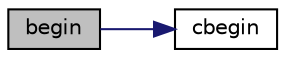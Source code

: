 digraph "begin"
{
 // LATEX_PDF_SIZE
  edge [fontname="Helvetica",fontsize="10",labelfontname="Helvetica",labelfontsize="10"];
  node [fontname="Helvetica",fontsize="10",shape=record];
  rankdir="LR";
  Node1 [label="begin",height=0.2,width=0.4,color="black", fillcolor="grey75", style="filled", fontcolor="black",tooltip="returns a const iterator to the first element"];
  Node1 -> Node2 [color="midnightblue",fontsize="10",style="solid",fontname="Helvetica"];
  Node2 [label="cbegin",height=0.2,width=0.4,color="black", fillcolor="white", style="filled",URL="$classnlohmann_1_1basic__json.html#abeb76f7f3414f270020e6f467586bd93",tooltip="returns a const iterator to the first element"];
}
